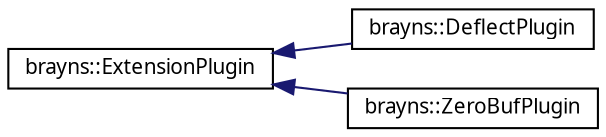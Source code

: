 digraph "Graphical Class Hierarchy"
{
  edge [fontname="Sans",fontsize="10",labelfontname="Sans",labelfontsize="10"];
  node [fontname="Sans",fontsize="10",shape=record];
  rankdir="LR";
  Node1 [label="brayns::ExtensionPlugin",height=0.2,width=0.4,color="black", fillcolor="white", style="filled",URL="$classbrayns_1_1_extension_plugin.html",tooltip="Defines the abstract representation of a extension plug-in. "];
  Node1 -> Node2 [dir="back",color="midnightblue",fontsize="10",style="solid",fontname="Sans"];
  Node2 [label="brayns::DeflectPlugin",height=0.2,width=0.4,color="black", fillcolor="white", style="filled",URL="$classbrayns_1_1_deflect_plugin.html"];
  Node1 -> Node3 [dir="back",color="midnightblue",fontsize="10",style="solid",fontname="Sans"];
  Node3 [label="brayns::ZeroBufPlugin",height=0.2,width=0.4,color="black", fillcolor="white", style="filled",URL="$classbrayns_1_1_zero_buf_plugin.html",tooltip="The ZeroBufPlugin is in charge of exposing a both a http/REST and a ZeroEQ interface to the outside w..."];
}
